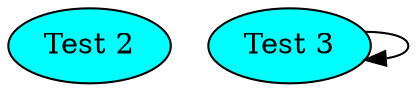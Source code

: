 digraph view1 {
	graph [compound=true]
	test2 [label="Test 2" fillcolor=aqua style=filled]
	test3 [label="Test 3" fillcolor=aqua style=filled]
	test3 -> test3
}
